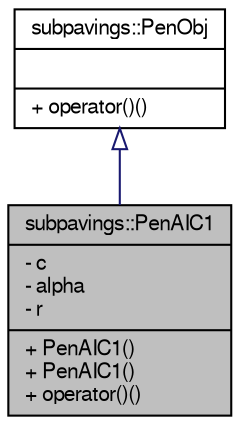 digraph G
{
  edge [fontname="FreeSans",fontsize="10",labelfontname="FreeSans",labelfontsize="10"];
  node [fontname="FreeSans",fontsize="10",shape=record];
  Node1 [label="{subpavings::PenAIC1\n|- c\l- alpha\l- r\l|+ PenAIC1()\l+ PenAIC1()\l+ operator()()\l}",height=0.2,width=0.4,color="black", fillcolor="grey75", style="filled" fontcolor="black"];
  Node2 -> Node1 [dir="back",color="midnightblue",fontsize="10",style="solid",arrowtail="onormal",fontname="FreeSans"];
  Node2 [label="{subpavings::PenObj\n||+ operator()()\l}",height=0.2,width=0.4,color="black", fillcolor="white", style="filled",URL="$classsubpavings_1_1PenObj.shtml",tooltip="Abstract class for objects with penalty function for histogram fit."];
}
